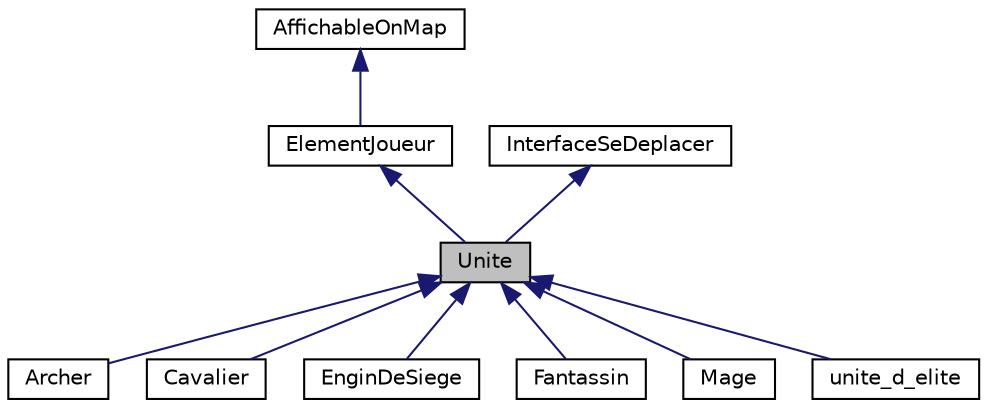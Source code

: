 digraph "Unite"
{
 // LATEX_PDF_SIZE
  edge [fontname="Helvetica",fontsize="10",labelfontname="Helvetica",labelfontsize="10"];
  node [fontname="Helvetica",fontsize="10",shape=record];
  Node1 [label="Unite",height=0.2,width=0.4,color="black", fillcolor="grey75", style="filled", fontcolor="black",tooltip="classe abstraite representant une unite  element joueur qui peut se deplacer"];
  Node2 -> Node1 [dir="back",color="midnightblue",fontsize="10",style="solid",fontname="Helvetica"];
  Node2 [label="ElementJoueur",height=0.2,width=0.4,color="black", fillcolor="white", style="filled",URL="$class_element_joueur.html",tooltip="classe abstraite correspondant a tous les elements pouvant appartenir a un joueur S'ajoute a sa creat..."];
  Node3 -> Node2 [dir="back",color="midnightblue",fontsize="10",style="solid",fontname="Helvetica"];
  Node3 [label="AffichableOnMap",height=0.2,width=0.4,color="black", fillcolor="white", style="filled",URL="$class_affichable_on_map.html",tooltip="Classe abstraite qui permet a une classe d'etre affichable sur la map elle gere le deplacement sur la..."];
  Node4 -> Node1 [dir="back",color="midnightblue",fontsize="10",style="solid",fontname="Helvetica"];
  Node4 [label="InterfaceSeDeplacer",height=0.2,width=0.4,color="black", fillcolor="white", style="filled",URL="$class_interface_se_deplacer.html",tooltip="A implementer sur un ElementJoueur si il peut se deplacer  Ajouter commande ChoixSeDeplacer a la list..."];
  Node1 -> Node5 [dir="back",color="midnightblue",fontsize="10",style="solid",fontname="Helvetica"];
  Node5 [label="Archer",height=0.2,width=0.4,color="black", fillcolor="white", style="filled",URL="$class_archer.html",tooltip="Unite qui peut attaquer."];
  Node1 -> Node6 [dir="back",color="midnightblue",fontsize="10",style="solid",fontname="Helvetica"];
  Node6 [label="Cavalier",height=0.2,width=0.4,color="black", fillcolor="white", style="filled",URL="$class_cavalier.html",tooltip="Unite qui peut attaquer."];
  Node1 -> Node7 [dir="back",color="midnightblue",fontsize="10",style="solid",fontname="Helvetica"];
  Node7 [label="EnginDeSiege",height=0.2,width=0.4,color="black", fillcolor="white", style="filled",URL="$class_engin_de_siege.html",tooltip=" "];
  Node1 -> Node8 [dir="back",color="midnightblue",fontsize="10",style="solid",fontname="Helvetica"];
  Node8 [label="Fantassin",height=0.2,width=0.4,color="black", fillcolor="white", style="filled",URL="$class_fantassin.html",tooltip=" "];
  Node1 -> Node9 [dir="back",color="midnightblue",fontsize="10",style="solid",fontname="Helvetica"];
  Node9 [label="Mage",height=0.2,width=0.4,color="black", fillcolor="white", style="filled",URL="$class_mage.html",tooltip="Unite qui peut attaquer."];
  Node1 -> Node10 [dir="back",color="midnightblue",fontsize="10",style="solid",fontname="Helvetica"];
  Node10 [label="unite_d_elite",height=0.2,width=0.4,color="black", fillcolor="white", style="filled",URL="$classunite__d__elite.html",tooltip="classe representant une unite d'elite  cree par le chateau"];
}
